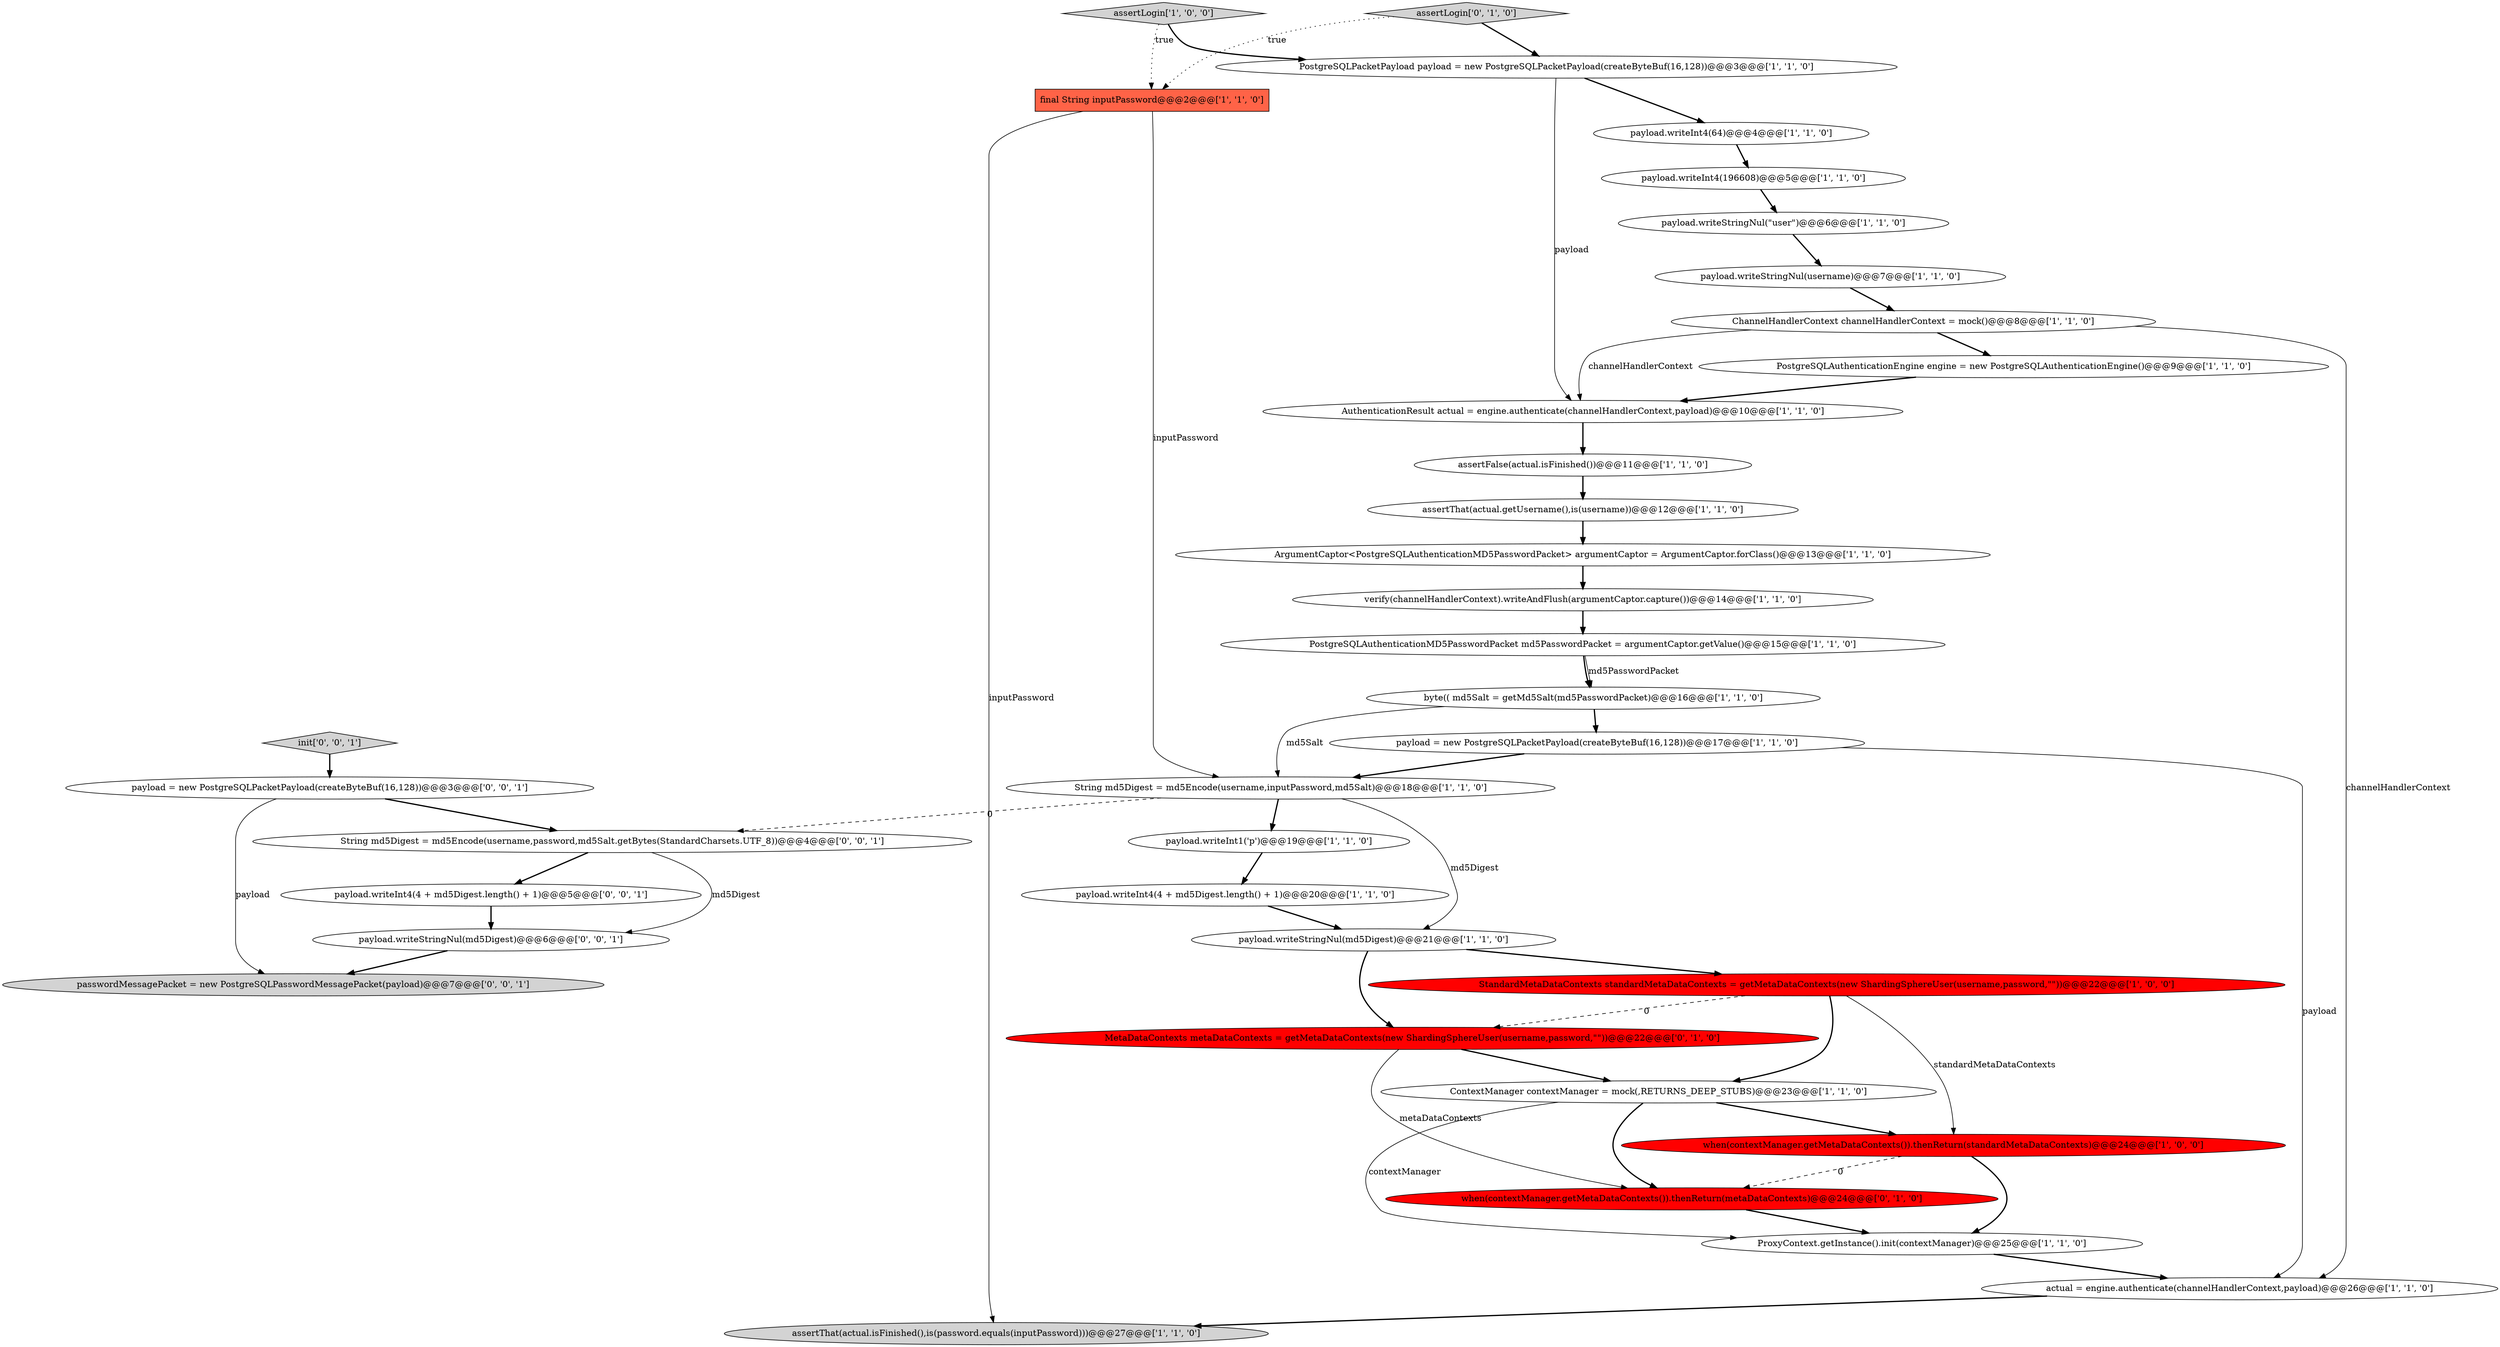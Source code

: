 digraph {
22 [style = filled, label = "String md5Digest = md5Encode(username,inputPassword,md5Salt)@@@18@@@['1', '1', '0']", fillcolor = white, shape = ellipse image = "AAA0AAABBB1BBB"];
25 [style = filled, label = "payload.writeInt4(196608)@@@5@@@['1', '1', '0']", fillcolor = white, shape = ellipse image = "AAA0AAABBB1BBB"];
20 [style = filled, label = "verify(channelHandlerContext).writeAndFlush(argumentCaptor.capture())@@@14@@@['1', '1', '0']", fillcolor = white, shape = ellipse image = "AAA0AAABBB1BBB"];
4 [style = filled, label = "StandardMetaDataContexts standardMetaDataContexts = getMetaDataContexts(new ShardingSphereUser(username,password,\"\"))@@@22@@@['1', '0', '0']", fillcolor = red, shape = ellipse image = "AAA1AAABBB1BBB"];
5 [style = filled, label = "assertFalse(actual.isFinished())@@@11@@@['1', '1', '0']", fillcolor = white, shape = ellipse image = "AAA0AAABBB1BBB"];
28 [style = filled, label = "MetaDataContexts metaDataContexts = getMetaDataContexts(new ShardingSphereUser(username,password,\"\"))@@@22@@@['0', '1', '0']", fillcolor = red, shape = ellipse image = "AAA1AAABBB2BBB"];
32 [style = filled, label = "init['0', '0', '1']", fillcolor = lightgray, shape = diamond image = "AAA0AAABBB3BBB"];
30 [style = filled, label = "String md5Digest = md5Encode(username,password,md5Salt.getBytes(StandardCharsets.UTF_8))@@@4@@@['0', '0', '1']", fillcolor = white, shape = ellipse image = "AAA0AAABBB3BBB"];
6 [style = filled, label = "byte(( md5Salt = getMd5Salt(md5PasswordPacket)@@@16@@@['1', '1', '0']", fillcolor = white, shape = ellipse image = "AAA0AAABBB1BBB"];
1 [style = filled, label = "when(contextManager.getMetaDataContexts()).thenReturn(standardMetaDataContexts)@@@24@@@['1', '0', '0']", fillcolor = red, shape = ellipse image = "AAA1AAABBB1BBB"];
12 [style = filled, label = "PostgreSQLAuthenticationMD5PasswordPacket md5PasswordPacket = argumentCaptor.getValue()@@@15@@@['1', '1', '0']", fillcolor = white, shape = ellipse image = "AAA0AAABBB1BBB"];
0 [style = filled, label = "payload = new PostgreSQLPacketPayload(createByteBuf(16,128))@@@17@@@['1', '1', '0']", fillcolor = white, shape = ellipse image = "AAA0AAABBB1BBB"];
31 [style = filled, label = "payload.writeStringNul(md5Digest)@@@6@@@['0', '0', '1']", fillcolor = white, shape = ellipse image = "AAA0AAABBB3BBB"];
18 [style = filled, label = "actual = engine.authenticate(channelHandlerContext,payload)@@@26@@@['1', '1', '0']", fillcolor = white, shape = ellipse image = "AAA0AAABBB1BBB"];
8 [style = filled, label = "payload.writeInt4(64)@@@4@@@['1', '1', '0']", fillcolor = white, shape = ellipse image = "AAA0AAABBB1BBB"];
3 [style = filled, label = "final String inputPassword@@@2@@@['1', '1', '0']", fillcolor = tomato, shape = box image = "AAA0AAABBB1BBB"];
33 [style = filled, label = "payload = new PostgreSQLPacketPayload(createByteBuf(16,128))@@@3@@@['0', '0', '1']", fillcolor = white, shape = ellipse image = "AAA0AAABBB3BBB"];
11 [style = filled, label = "ChannelHandlerContext channelHandlerContext = mock()@@@8@@@['1', '1', '0']", fillcolor = white, shape = ellipse image = "AAA0AAABBB1BBB"];
21 [style = filled, label = "payload.writeInt1('p')@@@19@@@['1', '1', '0']", fillcolor = white, shape = ellipse image = "AAA0AAABBB1BBB"];
24 [style = filled, label = "assertLogin['1', '0', '0']", fillcolor = lightgray, shape = diamond image = "AAA0AAABBB1BBB"];
29 [style = filled, label = "when(contextManager.getMetaDataContexts()).thenReturn(metaDataContexts)@@@24@@@['0', '1', '0']", fillcolor = red, shape = ellipse image = "AAA1AAABBB2BBB"];
10 [style = filled, label = "payload.writeStringNul(\"user\")@@@6@@@['1', '1', '0']", fillcolor = white, shape = ellipse image = "AAA0AAABBB1BBB"];
23 [style = filled, label = "assertThat(actual.getUsername(),is(username))@@@12@@@['1', '1', '0']", fillcolor = white, shape = ellipse image = "AAA0AAABBB1BBB"];
9 [style = filled, label = "PostgreSQLAuthenticationEngine engine = new PostgreSQLAuthenticationEngine()@@@9@@@['1', '1', '0']", fillcolor = white, shape = ellipse image = "AAA0AAABBB1BBB"];
16 [style = filled, label = "assertThat(actual.isFinished(),is(password.equals(inputPassword)))@@@27@@@['1', '1', '0']", fillcolor = lightgray, shape = ellipse image = "AAA0AAABBB1BBB"];
26 [style = filled, label = "AuthenticationResult actual = engine.authenticate(channelHandlerContext,payload)@@@10@@@['1', '1', '0']", fillcolor = white, shape = ellipse image = "AAA0AAABBB1BBB"];
19 [style = filled, label = "payload.writeStringNul(username)@@@7@@@['1', '1', '0']", fillcolor = white, shape = ellipse image = "AAA0AAABBB1BBB"];
7 [style = filled, label = "ProxyContext.getInstance().init(contextManager)@@@25@@@['1', '1', '0']", fillcolor = white, shape = ellipse image = "AAA0AAABBB1BBB"];
2 [style = filled, label = "payload.writeInt4(4 + md5Digest.length() + 1)@@@20@@@['1', '1', '0']", fillcolor = white, shape = ellipse image = "AAA0AAABBB1BBB"];
14 [style = filled, label = "payload.writeStringNul(md5Digest)@@@21@@@['1', '1', '0']", fillcolor = white, shape = ellipse image = "AAA0AAABBB1BBB"];
35 [style = filled, label = "passwordMessagePacket = new PostgreSQLPasswordMessagePacket(payload)@@@7@@@['0', '0', '1']", fillcolor = lightgray, shape = ellipse image = "AAA0AAABBB3BBB"];
13 [style = filled, label = "PostgreSQLPacketPayload payload = new PostgreSQLPacketPayload(createByteBuf(16,128))@@@3@@@['1', '1', '0']", fillcolor = white, shape = ellipse image = "AAA0AAABBB1BBB"];
34 [style = filled, label = "payload.writeInt4(4 + md5Digest.length() + 1)@@@5@@@['0', '0', '1']", fillcolor = white, shape = ellipse image = "AAA0AAABBB3BBB"];
17 [style = filled, label = "ArgumentCaptor<PostgreSQLAuthenticationMD5PasswordPacket> argumentCaptor = ArgumentCaptor.forClass()@@@13@@@['1', '1', '0']", fillcolor = white, shape = ellipse image = "AAA0AAABBB1BBB"];
15 [style = filled, label = "ContextManager contextManager = mock(,RETURNS_DEEP_STUBS)@@@23@@@['1', '1', '0']", fillcolor = white, shape = ellipse image = "AAA0AAABBB1BBB"];
27 [style = filled, label = "assertLogin['0', '1', '0']", fillcolor = lightgray, shape = diamond image = "AAA0AAABBB2BBB"];
27->13 [style = bold, label=""];
0->18 [style = solid, label="payload"];
28->15 [style = bold, label=""];
15->29 [style = bold, label=""];
11->26 [style = solid, label="channelHandlerContext"];
5->23 [style = bold, label=""];
26->5 [style = bold, label=""];
15->7 [style = solid, label="contextManager"];
10->19 [style = bold, label=""];
4->15 [style = bold, label=""];
33->35 [style = solid, label="payload"];
1->29 [style = dashed, label="0"];
22->21 [style = bold, label=""];
34->31 [style = bold, label=""];
19->11 [style = bold, label=""];
14->28 [style = bold, label=""];
6->0 [style = bold, label=""];
24->13 [style = bold, label=""];
30->34 [style = bold, label=""];
11->9 [style = bold, label=""];
12->6 [style = bold, label=""];
1->7 [style = bold, label=""];
30->31 [style = solid, label="md5Digest"];
32->33 [style = bold, label=""];
27->3 [style = dotted, label="true"];
21->2 [style = bold, label=""];
4->28 [style = dashed, label="0"];
9->26 [style = bold, label=""];
18->16 [style = bold, label=""];
28->29 [style = solid, label="metaDataContexts"];
14->4 [style = bold, label=""];
12->6 [style = solid, label="md5PasswordPacket"];
31->35 [style = bold, label=""];
22->30 [style = dashed, label="0"];
0->22 [style = bold, label=""];
2->14 [style = bold, label=""];
20->12 [style = bold, label=""];
33->30 [style = bold, label=""];
7->18 [style = bold, label=""];
29->7 [style = bold, label=""];
3->16 [style = solid, label="inputPassword"];
6->22 [style = solid, label="md5Salt"];
25->10 [style = bold, label=""];
23->17 [style = bold, label=""];
17->20 [style = bold, label=""];
24->3 [style = dotted, label="true"];
13->8 [style = bold, label=""];
22->14 [style = solid, label="md5Digest"];
8->25 [style = bold, label=""];
13->26 [style = solid, label="payload"];
4->1 [style = solid, label="standardMetaDataContexts"];
11->18 [style = solid, label="channelHandlerContext"];
15->1 [style = bold, label=""];
3->22 [style = solid, label="inputPassword"];
}
